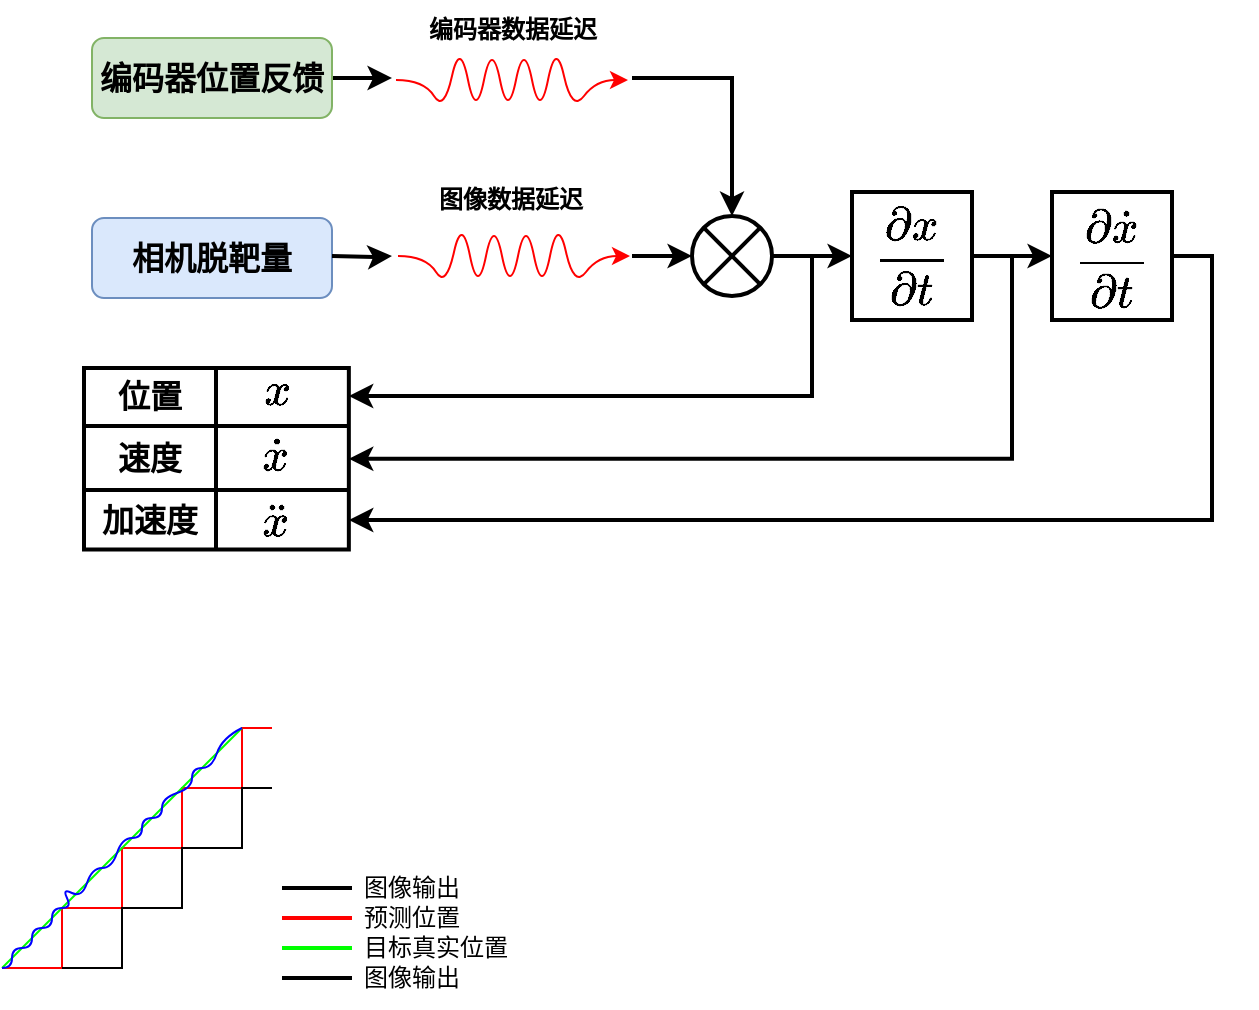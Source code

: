 <mxfile version="20.2.7" type="github" pages="2">
  <diagram id="kPWaynz6aoJH5VI-K3gA" name="第 1 页">
    <mxGraphModel dx="404" dy="274" grid="1" gridSize="5" guides="1" tooltips="1" connect="1" arrows="1" fold="1" page="1" pageScale="1" pageWidth="1169" pageHeight="827" math="1" shadow="0">
      <root>
        <mxCell id="0" />
        <mxCell id="1" parent="0" />
        <mxCell id="ETjB2wZACqDURuIevtS6-14" value="" style="verticalLabelPosition=bottom;verticalAlign=top;html=1;shape=mxgraph.flowchart.or;strokeColor=default;strokeWidth=2;" parent="1" vertex="1">
          <mxGeometry x="440" y="244" width="40" height="40" as="geometry" />
        </mxCell>
        <mxCell id="ETjB2wZACqDURuIevtS6-5" value="" style="edgeStyle=orthogonalEdgeStyle;rounded=0;orthogonalLoop=1;jettySize=auto;html=1;strokeWidth=2;exitX=1;exitY=0.5;exitDx=0;exitDy=0;" parent="1" source="ETjB2wZACqDURuIevtS6-1" edge="1">
          <mxGeometry relative="1" as="geometry">
            <mxPoint x="290" y="175" as="targetPoint" />
            <Array as="points">
              <mxPoint x="275" y="175" />
              <mxPoint x="275" y="175" />
            </Array>
          </mxGeometry>
        </mxCell>
        <mxCell id="ETjB2wZACqDURuIevtS6-1" value="编码器位置反馈" style="rounded=1;whiteSpace=wrap;html=1;fillColor=#d5e8d4;strokeColor=#82b366;fontStyle=1;fontSize=16;" parent="1" vertex="1">
          <mxGeometry x="140" y="155" width="120" height="40" as="geometry" />
        </mxCell>
        <mxCell id="ETjB2wZACqDURuIevtS6-3" value="相机脱靶量" style="rounded=1;whiteSpace=wrap;html=1;fillColor=#dae8fc;strokeColor=#6c8ebf;fontStyle=1;fontSize=16;" parent="1" vertex="1">
          <mxGeometry x="140" y="245" width="120" height="40" as="geometry" />
        </mxCell>
        <mxCell id="ETjB2wZACqDURuIevtS6-13" style="edgeStyle=orthogonalEdgeStyle;rounded=0;orthogonalLoop=1;jettySize=auto;html=1;exitX=1;exitY=0.5;exitDx=0;exitDy=0;entryX=0.5;entryY=0;entryDx=0;entryDy=0;entryPerimeter=0;strokeWidth=2;" parent="1" source="ETjB2wZACqDURuIevtS6-4" target="ETjB2wZACqDURuIevtS6-14" edge="1">
          <mxGeometry relative="1" as="geometry">
            <mxPoint x="487" y="250" as="targetPoint" />
          </mxGeometry>
        </mxCell>
        <mxCell id="ETjB2wZACqDURuIevtS6-4" value="" style="rounded=1;whiteSpace=wrap;html=1;strokeColor=none;" parent="1" vertex="1">
          <mxGeometry x="290" y="145" width="120" height="60" as="geometry" />
        </mxCell>
        <mxCell id="ETjB2wZACqDURuIevtS6-8" value="" style="curved=1;endArrow=classic;html=1;rounded=0;strokeColor=#FF0000;" parent="1" edge="1">
          <mxGeometry width="50" height="50" relative="1" as="geometry">
            <mxPoint x="292" y="176" as="sourcePoint" />
            <mxPoint x="408" y="176" as="targetPoint" />
            <Array as="points">
              <mxPoint x="306" y="176" />
              <mxPoint x="316" y="192" />
              <mxPoint x="324" y="156" />
              <mxPoint x="332" y="196" />
              <mxPoint x="340" y="156" />
              <mxPoint x="348" y="196" />
              <mxPoint x="356" y="156" />
              <mxPoint x="364" y="196" />
              <mxPoint x="372" y="156" />
              <mxPoint x="380" y="192" />
              <mxPoint x="392" y="176" />
            </Array>
          </mxGeometry>
        </mxCell>
        <mxCell id="ETjB2wZACqDURuIevtS6-10" value="" style="edgeStyle=orthogonalEdgeStyle;rounded=0;orthogonalLoop=1;jettySize=auto;html=1;strokeWidth=2;" parent="1" target="ETjB2wZACqDURuIevtS6-11" edge="1">
          <mxGeometry relative="1" as="geometry">
            <mxPoint x="260" y="264" as="sourcePoint" />
          </mxGeometry>
        </mxCell>
        <mxCell id="ETjB2wZACqDURuIevtS6-17" style="edgeStyle=orthogonalEdgeStyle;rounded=0;orthogonalLoop=1;jettySize=auto;html=1;exitX=1;exitY=0.5;exitDx=0;exitDy=0;entryX=0;entryY=0.5;entryDx=0;entryDy=0;entryPerimeter=0;strokeWidth=2;" parent="1" source="ETjB2wZACqDURuIevtS6-11" target="ETjB2wZACqDURuIevtS6-14" edge="1">
          <mxGeometry relative="1" as="geometry" />
        </mxCell>
        <mxCell id="ETjB2wZACqDURuIevtS6-11" value="" style="rounded=1;whiteSpace=wrap;html=1;strokeColor=none;" parent="1" vertex="1">
          <mxGeometry x="290" y="234" width="120" height="60" as="geometry" />
        </mxCell>
        <mxCell id="ETjB2wZACqDURuIevtS6-9" value="" style="curved=1;endArrow=classic;html=1;rounded=0;strokeColor=#FF0000;" parent="1" edge="1">
          <mxGeometry width="50" height="50" relative="1" as="geometry">
            <mxPoint x="293.0" y="264" as="sourcePoint" />
            <mxPoint x="409" y="264" as="targetPoint" />
            <Array as="points">
              <mxPoint x="307" y="264" />
              <mxPoint x="317" y="280" />
              <mxPoint x="325" y="244" />
              <mxPoint x="333" y="284" />
              <mxPoint x="341" y="244" />
              <mxPoint x="349" y="284" />
              <mxPoint x="357" y="244" />
              <mxPoint x="365" y="284" />
              <mxPoint x="373" y="244" />
              <mxPoint x="381" y="280" />
              <mxPoint x="393" y="264" />
            </Array>
          </mxGeometry>
        </mxCell>
        <mxCell id="ETjB2wZACqDURuIevtS6-23" value="" style="edgeStyle=orthogonalEdgeStyle;rounded=0;orthogonalLoop=1;jettySize=auto;html=1;fontFamily=微软雅黑;strokeWidth=2;" parent="1" source="ETjB2wZACqDURuIevtS6-14" target="ETjB2wZACqDURuIevtS6-22" edge="1">
          <mxGeometry relative="1" as="geometry" />
        </mxCell>
        <mxCell id="ETjB2wZACqDURuIevtS6-60" style="edgeStyle=orthogonalEdgeStyle;rounded=0;orthogonalLoop=1;jettySize=auto;html=1;exitX=1;exitY=0.5;exitDx=0;exitDy=0;exitPerimeter=0;entryX=1;entryY=0.5;entryDx=0;entryDy=0;fontFamily=微软雅黑;fontSize=23;strokeWidth=2;" parent="1" source="ETjB2wZACqDURuIevtS6-14" target="ETjB2wZACqDURuIevtS6-25" edge="1">
          <mxGeometry relative="1" as="geometry">
            <Array as="points">
              <mxPoint x="500" y="264" />
              <mxPoint x="500" y="334" />
              <mxPoint x="268" y="334" />
            </Array>
          </mxGeometry>
        </mxCell>
        <mxCell id="ETjB2wZACqDURuIevtS6-19" value="编码器数据延迟" style="text;html=1;resizable=0;autosize=1;align=center;verticalAlign=middle;points=[];fillColor=none;strokeColor=none;rounded=0;fontFamily=微软雅黑;fontStyle=1" parent="1" vertex="1">
          <mxGeometry x="297.5" y="136" width="105" height="30" as="geometry" />
        </mxCell>
        <mxCell id="ETjB2wZACqDURuIevtS6-21" value="图像数据延迟" style="text;html=1;resizable=0;autosize=1;align=center;verticalAlign=middle;points=[];fillColor=none;strokeColor=none;rounded=0;fontFamily=微软雅黑;fontStyle=1" parent="1" vertex="1">
          <mxGeometry x="301" y="221" width="95" height="30" as="geometry" />
        </mxCell>
        <mxCell id="ETjB2wZACqDURuIevtS6-43" value="" style="edgeStyle=orthogonalEdgeStyle;rounded=0;orthogonalLoop=1;jettySize=auto;html=1;fontFamily=微软雅黑;fontSize=23;strokeWidth=2;" parent="1" source="ETjB2wZACqDURuIevtS6-22" target="ETjB2wZACqDURuIevtS6-42" edge="1">
          <mxGeometry relative="1" as="geometry" />
        </mxCell>
        <mxCell id="ETjB2wZACqDURuIevtS6-61" style="edgeStyle=orthogonalEdgeStyle;rounded=0;orthogonalLoop=1;jettySize=auto;html=1;exitX=1;exitY=0.5;exitDx=0;exitDy=0;fontFamily=微软雅黑;fontSize=23;strokeWidth=2;entryX=1;entryY=0.5;entryDx=0;entryDy=0;" parent="1" source="ETjB2wZACqDURuIevtS6-22" target="ETjB2wZACqDURuIevtS6-24" edge="1">
          <mxGeometry relative="1" as="geometry">
            <mxPoint x="310" y="360" as="targetPoint" />
            <Array as="points">
              <mxPoint x="600" y="264" />
              <mxPoint x="600" y="365" />
            </Array>
          </mxGeometry>
        </mxCell>
        <mxCell id="ETjB2wZACqDURuIevtS6-22" value="\[\frac{{\partial x}}{{\partial t}}\]" style="whiteSpace=wrap;html=1;verticalAlign=middle;fontSize=23;fontFamily=Times New Roman;fontStyle=1;strokeWidth=2;" parent="1" vertex="1">
          <mxGeometry x="520" y="232" width="60" height="64" as="geometry" />
        </mxCell>
        <mxCell id="ETjB2wZACqDURuIevtS6-58" style="edgeStyle=orthogonalEdgeStyle;rounded=0;orthogonalLoop=1;jettySize=auto;html=1;exitX=1;exitY=0.5;exitDx=0;exitDy=0;fontFamily=微软雅黑;fontSize=23;strokeWidth=2;entryX=1;entryY=0.5;entryDx=0;entryDy=0;" parent="1" source="ETjB2wZACqDURuIevtS6-42" target="ETjB2wZACqDURuIevtS6-33" edge="1">
          <mxGeometry relative="1" as="geometry">
            <mxPoint x="365" y="470" as="targetPoint" />
          </mxGeometry>
        </mxCell>
        <mxCell id="ETjB2wZACqDURuIevtS6-42" value="\[\frac{{\partial \dot x}}{{\partial t}}\]" style="rounded=0;whiteSpace=wrap;html=1;fontSize=23;fontFamily=Times New Roman;fontStyle=1;strokeWidth=2;" parent="1" vertex="1">
          <mxGeometry x="620" y="232" width="60" height="64" as="geometry" />
        </mxCell>
        <mxCell id="ETjB2wZACqDURuIevtS6-63" value="" style="group;strokeWidth=1;strokeColor=none;" parent="1" vertex="1" connectable="0">
          <mxGeometry x="440" y="244" width="40" height="40" as="geometry" />
        </mxCell>
        <mxCell id="ETjB2wZACqDURuIevtS6-15" value="" style="shape=image;html=1;verticalAlign=top;verticalLabelPosition=bottom;labelBackgroundColor=#ffffff;imageAspect=0;aspect=fixed;image=https://cdn3.iconfinder.com/data/icons/user-interface-169/32/plus-128.png;strokeColor=default;" parent="ETjB2wZACqDURuIevtS6-63" vertex="1">
          <mxGeometry x="10" width="20" height="20" as="geometry" />
        </mxCell>
        <mxCell id="ETjB2wZACqDURuIevtS6-16" value="" style="shape=image;html=1;verticalAlign=top;verticalLabelPosition=bottom;labelBackgroundColor=#ffffff;imageAspect=0;aspect=fixed;image=https://cdn3.iconfinder.com/data/icons/user-interface-169/32/plus-128.png;strokeColor=default;" parent="ETjB2wZACqDURuIevtS6-63" vertex="1">
          <mxGeometry y="10" width="20" height="20" as="geometry" />
        </mxCell>
        <mxCell id="ETjB2wZACqDURuIevtS6-24" value="" style="shape=table;whiteSpace=wrap;startSize=0;container=1;collapsible=0;childLayout=tableLayout;fontFamily=微软雅黑;fontSize=16;strokeColor=default;html=1;strokeWidth=2;" parent="1" vertex="1">
          <mxGeometry x="136" y="319.995" width="132.427" height="90.728" as="geometry" />
        </mxCell>
        <mxCell id="ETjB2wZACqDURuIevtS6-25" value="" style="shape=tableRow;horizontal=0;startSize=0;swimlaneHead=0;swimlaneBody=0;top=0;left=0;bottom=0;right=0;collapsible=0;dropTarget=0;fillColor=none;points=[[0,0.5],[1,0.5]];portConstraint=eastwest;fontFamily=Times New Roman;fontSize=23;strokeColor=default;" parent="ETjB2wZACqDURuIevtS6-24" vertex="1">
          <mxGeometry width="132.427" height="29" as="geometry" />
        </mxCell>
        <mxCell id="ETjB2wZACqDURuIevtS6-26" value="位置" style="shape=partialRectangle;html=1;whiteSpace=wrap;connectable=0;fillColor=none;top=0;left=0;bottom=0;right=0;overflow=hidden;fontFamily=Times New Roman;fontSize=16;strokeColor=default;fontStyle=1" parent="ETjB2wZACqDURuIevtS6-25" vertex="1">
          <mxGeometry width="66" height="29" as="geometry">
            <mxRectangle width="66" height="29" as="alternateBounds" />
          </mxGeometry>
        </mxCell>
        <mxCell id="ETjB2wZACqDURuIevtS6-27" value="" style="shape=partialRectangle;html=1;whiteSpace=wrap;connectable=0;fillColor=none;top=0;left=0;bottom=0;right=0;overflow=hidden;fontFamily=Times New Roman;fontSize=16;strokeColor=default;verticalAlign=middle;labelPosition=center;verticalLabelPosition=middle;align=center;" parent="ETjB2wZACqDURuIevtS6-25" vertex="1">
          <mxGeometry x="66" width="66" height="29" as="geometry">
            <mxRectangle width="66" height="29" as="alternateBounds" />
          </mxGeometry>
        </mxCell>
        <mxCell id="ETjB2wZACqDURuIevtS6-29" value="" style="shape=tableRow;horizontal=0;startSize=0;swimlaneHead=0;swimlaneBody=0;top=0;left=0;bottom=0;right=0;collapsible=0;dropTarget=0;fillColor=none;points=[[0,0.5],[1,0.5]];portConstraint=eastwest;fontFamily=Times New Roman;fontSize=23;strokeColor=default;" parent="ETjB2wZACqDURuIevtS6-24" vertex="1">
          <mxGeometry y="29" width="132.427" height="32" as="geometry" />
        </mxCell>
        <mxCell id="ETjB2wZACqDURuIevtS6-30" value="&lt;b&gt;速度&lt;/b&gt;" style="shape=partialRectangle;html=1;whiteSpace=wrap;connectable=0;fillColor=none;top=0;left=0;bottom=0;right=0;overflow=hidden;fontFamily=Times New Roman;fontSize=16;strokeColor=default;" parent="ETjB2wZACqDURuIevtS6-29" vertex="1">
          <mxGeometry width="66" height="32" as="geometry">
            <mxRectangle width="66" height="32" as="alternateBounds" />
          </mxGeometry>
        </mxCell>
        <mxCell id="ETjB2wZACqDURuIevtS6-31" value="" style="shape=partialRectangle;html=1;whiteSpace=wrap;connectable=0;fillColor=none;top=0;left=0;bottom=0;right=0;overflow=hidden;fontFamily=Times New Roman;fontSize=23;strokeColor=default;" parent="ETjB2wZACqDURuIevtS6-29" vertex="1">
          <mxGeometry x="66" width="66" height="32" as="geometry">
            <mxRectangle width="66" height="32" as="alternateBounds" />
          </mxGeometry>
        </mxCell>
        <mxCell id="ETjB2wZACqDURuIevtS6-33" value="" style="shape=tableRow;horizontal=0;startSize=0;swimlaneHead=0;swimlaneBody=0;top=0;left=0;bottom=0;right=0;collapsible=0;dropTarget=0;fillColor=none;points=[[0,0.5],[1,0.5]];portConstraint=eastwest;fontFamily=Times New Roman;fontSize=23;strokeColor=default;" parent="ETjB2wZACqDURuIevtS6-24" vertex="1">
          <mxGeometry y="61" width="132.427" height="30" as="geometry" />
        </mxCell>
        <mxCell id="ETjB2wZACqDURuIevtS6-34" value="&lt;b&gt;加速度&lt;/b&gt;" style="shape=partialRectangle;html=1;whiteSpace=wrap;connectable=0;fillColor=none;top=0;left=0;bottom=0;right=0;overflow=hidden;fontFamily=Times New Roman;fontSize=16;strokeColor=default;" parent="ETjB2wZACqDURuIevtS6-33" vertex="1">
          <mxGeometry width="66" height="30" as="geometry">
            <mxRectangle width="66" height="30" as="alternateBounds" />
          </mxGeometry>
        </mxCell>
        <mxCell id="ETjB2wZACqDURuIevtS6-35" value="" style="shape=partialRectangle;html=1;whiteSpace=wrap;connectable=0;fillColor=none;top=0;left=0;bottom=0;right=0;overflow=hidden;fontFamily=Times New Roman;fontSize=23;strokeColor=default;" parent="ETjB2wZACqDURuIevtS6-33" vertex="1">
          <mxGeometry x="66" width="66" height="30" as="geometry">
            <mxRectangle width="66" height="30" as="alternateBounds" />
          </mxGeometry>
        </mxCell>
        <mxCell id="ETjB2wZACqDURuIevtS6-41" value="&lt;span style=&quot;font-family: &amp;quot;Times New Roman&amp;quot;;&quot;&gt;\[\ddot x\]&lt;/span&gt;" style="text;html=1;resizable=0;autosize=1;align=center;verticalAlign=middle;points=[];fillColor=none;strokeColor=none;rounded=0;fontFamily=微软雅黑;fontSize=23;" parent="1" vertex="1">
          <mxGeometry x="175" y="375" width="112" height="41" as="geometry" />
        </mxCell>
        <mxCell id="ETjB2wZACqDURuIevtS6-51" value="&lt;span style=&quot;font-family: &amp;quot;Times New Roman&amp;quot;; font-size: 23px;&quot;&gt;\[\dot x\]&lt;/span&gt;" style="text;html=1;resizable=0;autosize=1;align=center;verticalAlign=middle;points=[];fillColor=none;strokeColor=none;rounded=0;fontFamily=微软雅黑;fontSize=16;" parent="1" vertex="1">
          <mxGeometry x="181" y="343" width="100" height="41" as="geometry" />
        </mxCell>
        <mxCell id="ETjB2wZACqDURuIevtS6-52" value="&lt;span style=&quot;font-family: &amp;quot;Times New Roman&amp;quot;;&quot;&gt;&lt;font style=&quot;font-size: 23px;&quot;&gt;\[x\]&lt;/font&gt;&lt;/span&gt;" style="text;html=1;resizable=0;autosize=1;align=center;verticalAlign=middle;points=[];fillColor=none;strokeColor=none;rounded=0;fontFamily=微软雅黑;fontSize=16;" parent="1" vertex="1">
          <mxGeometry x="202" y="310" width="59" height="41" as="geometry" />
        </mxCell>
        <mxCell id="vC1XYgTzlCAW_7n_ZLrN-1" value="" style="pointerEvents=1;verticalLabelPosition=bottom;shadow=0;dashed=0;align=center;html=1;verticalAlign=top;shape=mxgraph.electrical.waveforms.step_1;strokeColor=#FF0000;" vertex="1" parent="1">
          <mxGeometry x="110" y="590" width="30" height="30" as="geometry" />
        </mxCell>
        <mxCell id="vC1XYgTzlCAW_7n_ZLrN-2" value="" style="pointerEvents=1;verticalLabelPosition=bottom;shadow=0;dashed=0;align=center;html=1;verticalAlign=top;shape=mxgraph.electrical.waveforms.step_1;fillColor=none;strokeColor=#FF0000;" vertex="1" parent="1">
          <mxGeometry x="140" y="560" width="30" height="30" as="geometry" />
        </mxCell>
        <mxCell id="vC1XYgTzlCAW_7n_ZLrN-3" value="" style="pointerEvents=1;verticalLabelPosition=bottom;shadow=0;dashed=0;align=center;html=1;verticalAlign=top;shape=mxgraph.electrical.waveforms.step_1;fillColor=none;strokeColor=#FF0000;" vertex="1" parent="1">
          <mxGeometry x="170" y="530" width="30" height="30" as="geometry" />
        </mxCell>
        <mxCell id="vC1XYgTzlCAW_7n_ZLrN-5" value="" style="pointerEvents=1;verticalLabelPosition=bottom;shadow=0;dashed=0;align=center;html=1;verticalAlign=top;shape=mxgraph.electrical.waveforms.step_1;fillColor=none;strokeColor=#FF0000;" vertex="1" parent="1">
          <mxGeometry x="200" y="500" width="30" height="30" as="geometry" />
        </mxCell>
        <mxCell id="vC1XYgTzlCAW_7n_ZLrN-6" value="" style="endArrow=none;html=1;rounded=0;strokeColor=#00FF00;" edge="1" parent="1">
          <mxGeometry width="50" height="50" relative="1" as="geometry">
            <mxPoint x="95" y="620" as="sourcePoint" />
            <mxPoint x="215" y="500" as="targetPoint" />
          </mxGeometry>
        </mxCell>
        <mxCell id="vC1XYgTzlCAW_7n_ZLrN-8" value="" style="endArrow=none;html=1;rounded=0;strokeColor=#FF0000;" edge="1" parent="1">
          <mxGeometry width="50" height="50" relative="1" as="geometry">
            <mxPoint x="110" y="620" as="sourcePoint" />
            <mxPoint x="95" y="620" as="targetPoint" />
          </mxGeometry>
        </mxCell>
        <mxCell id="vC1XYgTzlCAW_7n_ZLrN-12" value="" style="curved=1;endArrow=none;html=1;rounded=0;strokeColor=#0000FF;endFill=0;" edge="1" parent="1">
          <mxGeometry width="50" height="50" relative="1" as="geometry">
            <mxPoint x="95" y="620" as="sourcePoint" />
            <mxPoint x="215" y="500" as="targetPoint" />
            <Array as="points">
              <mxPoint x="100" y="620" />
              <mxPoint x="100" y="610" />
              <mxPoint x="110" y="610" />
              <mxPoint x="110" y="600" />
              <mxPoint x="120" y="600" />
              <mxPoint x="120" y="590" />
              <mxPoint x="130" y="590" />
              <mxPoint x="125" y="580" />
              <mxPoint x="135" y="585" />
              <mxPoint x="140" y="570" />
              <mxPoint x="150" y="570" />
              <mxPoint x="155" y="555" />
              <mxPoint x="165" y="555" />
              <mxPoint x="165" y="545" />
              <mxPoint x="175" y="545" />
              <mxPoint x="175" y="535" />
              <mxPoint x="190" y="530" />
              <mxPoint x="190" y="520" />
              <mxPoint x="200" y="520" />
              <mxPoint x="205" y="505" />
            </Array>
          </mxGeometry>
        </mxCell>
        <mxCell id="vC1XYgTzlCAW_7n_ZLrN-13" value="" style="pointerEvents=1;verticalLabelPosition=bottom;shadow=0;dashed=0;align=center;html=1;verticalAlign=top;shape=mxgraph.electrical.waveforms.step_1;strokeColor=#000000;" vertex="1" parent="1">
          <mxGeometry x="140" y="590" width="30" height="30" as="geometry" />
        </mxCell>
        <mxCell id="vC1XYgTzlCAW_7n_ZLrN-14" value="" style="pointerEvents=1;verticalLabelPosition=bottom;shadow=0;dashed=0;align=center;html=1;verticalAlign=top;shape=mxgraph.electrical.waveforms.step_1;fillColor=none;strokeColor=#000000;" vertex="1" parent="1">
          <mxGeometry x="170" y="560" width="30" height="30" as="geometry" />
        </mxCell>
        <mxCell id="vC1XYgTzlCAW_7n_ZLrN-15" value="" style="pointerEvents=1;verticalLabelPosition=bottom;shadow=0;dashed=0;align=center;html=1;verticalAlign=top;shape=mxgraph.electrical.waveforms.step_1;fillColor=none;strokeColor=#000000;" vertex="1" parent="1">
          <mxGeometry x="200" y="530" width="30" height="30" as="geometry" />
        </mxCell>
        <mxCell id="vC1XYgTzlCAW_7n_ZLrN-17" value="" style="endArrow=none;html=1;rounded=0;strokeColor=#000000;" edge="1" parent="1">
          <mxGeometry width="50" height="50" relative="1" as="geometry">
            <mxPoint x="140.0" y="620" as="sourcePoint" />
            <mxPoint x="125.0" y="620" as="targetPoint" />
          </mxGeometry>
        </mxCell>
        <mxCell id="vC1XYgTzlCAW_7n_ZLrN-19" value="" style="line;strokeWidth=2;html=1;fillColor=none;" vertex="1" parent="1">
          <mxGeometry x="235" y="575" width="35" height="10" as="geometry" />
        </mxCell>
        <mxCell id="vC1XYgTzlCAW_7n_ZLrN-20" value="图像输出" style="text;html=1;resizable=0;autosize=1;align=left;verticalAlign=middle;points=[];fillColor=none;strokeColor=none;rounded=0;" vertex="1" parent="1">
          <mxGeometry x="273.5" y="565" width="70" height="30" as="geometry" />
        </mxCell>
        <mxCell id="vC1XYgTzlCAW_7n_ZLrN-21" value="" style="line;strokeWidth=2;html=1;fillColor=none;strokeColor=#FF0000;" vertex="1" parent="1">
          <mxGeometry x="235" y="590" width="35" height="10" as="geometry" />
        </mxCell>
        <mxCell id="vC1XYgTzlCAW_7n_ZLrN-22" value="预测位置" style="text;html=1;resizable=0;autosize=1;align=left;verticalAlign=middle;points=[];fillColor=none;strokeColor=none;rounded=0;" vertex="1" parent="1">
          <mxGeometry x="273.5" y="580" width="70" height="30" as="geometry" />
        </mxCell>
        <mxCell id="vC1XYgTzlCAW_7n_ZLrN-23" value="" style="line;strokeWidth=2;html=1;fillColor=none;strokeColor=#00FF00;" vertex="1" parent="1">
          <mxGeometry x="235" y="605" width="35" height="10" as="geometry" />
        </mxCell>
        <mxCell id="vC1XYgTzlCAW_7n_ZLrN-24" value="目标真实位置" style="text;html=1;resizable=0;autosize=1;align=left;verticalAlign=middle;points=[];fillColor=none;strokeColor=none;rounded=0;" vertex="1" parent="1">
          <mxGeometry x="273.5" y="595" width="95" height="30" as="geometry" />
        </mxCell>
        <mxCell id="vC1XYgTzlCAW_7n_ZLrN-25" value="" style="line;strokeWidth=2;html=1;fillColor=none;" vertex="1" parent="1">
          <mxGeometry x="235" y="620" width="35" height="10" as="geometry" />
        </mxCell>
        <mxCell id="vC1XYgTzlCAW_7n_ZLrN-26" value="图像输出" style="text;html=1;resizable=0;autosize=1;align=left;verticalAlign=middle;points=[];fillColor=none;strokeColor=none;rounded=0;" vertex="1" parent="1">
          <mxGeometry x="273.5" y="610" width="70" height="30" as="geometry" />
        </mxCell>
      </root>
    </mxGraphModel>
  </diagram>
  <diagram id="sKNVliwVskS0EIgR3bHg" name="第 2 页">
    <mxGraphModel dx="1696" dy="1150" grid="1" gridSize="5" guides="1" tooltips="1" connect="1" arrows="1" fold="1" page="1" pageScale="1" pageWidth="1654" pageHeight="1169" math="1" shadow="0">
      <root>
        <mxCell id="0" />
        <mxCell id="1" parent="0" />
        <mxCell id="50w2XKnzX7Hpg0B45YHJ-12" value="" style="rounded=1;whiteSpace=wrap;html=1;shadow=0;labelBackgroundColor=none;sketch=0;fontFamily=微软雅黑;fontSize=24;strokeColor=default;strokeWidth=3;dashed=1;" parent="1" vertex="1">
          <mxGeometry x="574" y="360" width="290" height="455" as="geometry" />
        </mxCell>
        <mxCell id="y6r5eY_ZjJ58mcowF_fd-1" value="" style="edgeStyle=orthogonalEdgeStyle;rounded=0;orthogonalLoop=1;jettySize=auto;html=1;fontFamily=Times New Roman;fontSize=23;strokeColor=#000000;strokeWidth=3;" parent="1" source="y6r5eY_ZjJ58mcowF_fd-4" target="y6r5eY_ZjJ58mcowF_fd-6" edge="1">
          <mxGeometry relative="1" as="geometry" />
        </mxCell>
        <mxCell id="y6r5eY_ZjJ58mcowF_fd-2" style="edgeStyle=orthogonalEdgeStyle;rounded=0;orthogonalLoop=1;jettySize=auto;html=1;exitX=0.5;exitY=1;exitDx=0;exitDy=0;fontFamily=Times New Roman;fontSize=23;strokeColor=#000000;strokeWidth=3;startArrow=classic;startFill=1;endArrow=none;endFill=0;entryX=1;entryY=0.5;entryDx=0;entryDy=0;" parent="1" source="y6r5eY_ZjJ58mcowF_fd-4" target="y6r5eY_ZjJ58mcowF_fd-30" edge="1">
          <mxGeometry relative="1" as="geometry">
            <Array as="points">
              <mxPoint x="335" y="830" />
            </Array>
            <mxPoint x="325" y="605" as="targetPoint" />
          </mxGeometry>
        </mxCell>
        <mxCell id="y6r5eY_ZjJ58mcowF_fd-3" style="edgeStyle=orthogonalEdgeStyle;rounded=0;orthogonalLoop=1;jettySize=auto;html=1;exitX=0.5;exitY=0;exitDx=0;exitDy=0;fontFamily=Times New Roman;fontSize=23;startArrow=none;startFill=0;endArrow=classic;endFill=1;strokeColor=#000000;strokeWidth=3;entryX=0.25;entryY=0;entryDx=0;entryDy=0;" parent="1" source="y6r5eY_ZjJ58mcowF_fd-4" target="y6r5eY_ZjJ58mcowF_fd-22" edge="1">
          <mxGeometry relative="1" as="geometry">
            <mxPoint x="485" y="135" as="targetPoint" />
            <Array as="points">
              <mxPoint x="335" y="110" />
              <mxPoint x="487" y="110" />
            </Array>
          </mxGeometry>
        </mxCell>
        <mxCell id="y6r5eY_ZjJ58mcowF_fd-4" value="系统延迟" style="rounded=0;whiteSpace=wrap;html=1;fontFamily=Times New Roman;fontSize=24;strokeColor=#b85450;strokeWidth=2;fillColor=#f8cecc;" parent="1" vertex="1">
          <mxGeometry x="275" y="280" width="120" height="60" as="geometry" />
        </mxCell>
        <mxCell id="y6r5eY_ZjJ58mcowF_fd-5" value="" style="edgeStyle=orthogonalEdgeStyle;rounded=0;orthogonalLoop=1;jettySize=auto;html=1;fontFamily=Times New Roman;fontSize=23;strokeColor=#000000;strokeWidth=3;" parent="1" source="y6r5eY_ZjJ58mcowF_fd-6" target="y6r5eY_ZjJ58mcowF_fd-15" edge="1">
          <mxGeometry relative="1" as="geometry" />
        </mxCell>
        <mxCell id="y6r5eY_ZjJ58mcowF_fd-6" value="基于CA模型的Kalman滤波器" style="rounded=0;whiteSpace=wrap;html=1;fontFamily=Times New Roman;fontSize=24;strokeColor=#6c8ebf;strokeWidth=2;fillColor=#dae8fc;" parent="1" vertex="1">
          <mxGeometry x="440" y="270" width="159" height="80" as="geometry" />
        </mxCell>
        <mxCell id="y6r5eY_ZjJ58mcowF_fd-7" value="\[{G_p}(s)\]" style="rounded=1;whiteSpace=wrap;html=1;fontFamily=Times New Roman;fontSize=23;strokeColor=default;strokeWidth=3;" parent="1" vertex="1">
          <mxGeometry x="669" y="380" width="100" height="60" as="geometry" />
        </mxCell>
        <mxCell id="50w2XKnzX7Hpg0B45YHJ-6" style="edgeStyle=orthogonalEdgeStyle;rounded=0;orthogonalLoop=1;jettySize=auto;html=1;exitX=0.5;exitY=0;exitDx=0;exitDy=0;entryX=0.5;entryY=1;entryDx=0;entryDy=0;entryPerimeter=0;fontFamily=微软雅黑;fontSize=16;startArrow=classic;startFill=1;endArrow=none;endFill=0;strokeColor=default;strokeWidth=3;" parent="1" source="y6r5eY_ZjJ58mcowF_fd-10" target="y6r5eY_ZjJ58mcowF_fd-26" edge="1">
          <mxGeometry relative="1" as="geometry" />
        </mxCell>
        <mxCell id="y6r5eY_ZjJ58mcowF_fd-10" value="\[{G_v}(s)\]" style="rounded=1;whiteSpace=wrap;html=1;fontFamily=Times New Roman;fontSize=23;strokeColor=default;strokeWidth=3;" parent="1" vertex="1">
          <mxGeometry x="671.5" y="550" width="95" height="60" as="geometry" />
        </mxCell>
        <mxCell id="y6r5eY_ZjJ58mcowF_fd-13" style="edgeStyle=orthogonalEdgeStyle;rounded=0;orthogonalLoop=1;jettySize=auto;html=1;exitX=0.5;exitY=1;exitDx=0;exitDy=0;entryX=0.5;entryY=0;entryDx=0;entryDy=0;fontFamily=Times New Roman;fontSize=23;strokeColor=#000000;strokeWidth=3;startArrow=none;" parent="1" source="y6r5eY_ZjJ58mcowF_fd-15" target="y6r5eY_ZjJ58mcowF_fd-7" edge="1">
          <mxGeometry relative="1" as="geometry">
            <mxPoint x="766" y="308" as="sourcePoint" />
            <mxPoint x="842" y="308" as="targetPoint" />
          </mxGeometry>
        </mxCell>
        <mxCell id="y6r5eY_ZjJ58mcowF_fd-15" value="LSM拟合" style="rounded=0;whiteSpace=wrap;html=1;fontFamily=Times New Roman;fontSize=24;strokeColor=#9673a6;strokeWidth=2;fillColor=#e1d5e7;" parent="1" vertex="1">
          <mxGeometry x="659" y="280" width="120" height="60" as="geometry" />
        </mxCell>
        <mxCell id="y6r5eY_ZjJ58mcowF_fd-18" style="edgeStyle=orthogonalEdgeStyle;rounded=0;orthogonalLoop=1;jettySize=auto;html=1;exitX=1;exitY=0.5;exitDx=0;exitDy=0;entryX=0;entryY=0.5;entryDx=0;entryDy=0;fontFamily=Times New Roman;fontSize=23;strokeColor=#000000;strokeWidth=3;" parent="1" source="y6r5eY_ZjJ58mcowF_fd-19" target="y6r5eY_ZjJ58mcowF_fd-4" edge="1">
          <mxGeometry relative="1" as="geometry" />
        </mxCell>
        <mxCell id="y6r5eY_ZjJ58mcowF_fd-19" value="目标运动指令" style="rounded=1;whiteSpace=wrap;html=1;fontFamily=Times New Roman;fontSize=24;strokeColor=#82b366;strokeWidth=2;fillColor=#d5e8d4;" parent="1" vertex="1">
          <mxGeometry x="75" y="280" width="155" height="60" as="geometry" />
        </mxCell>
        <mxCell id="y6r5eY_ZjJ58mcowF_fd-20" style="edgeStyle=orthogonalEdgeStyle;rounded=0;orthogonalLoop=1;jettySize=auto;html=1;exitX=0.5;exitY=1;exitDx=0;exitDy=0;entryX=0.5;entryY=0;entryDx=0;entryDy=0;fontFamily=Times New Roman;fontSize=23;startArrow=none;startFill=0;endArrow=classic;endFill=1;strokeColor=#000000;strokeWidth=3;" parent="1" source="y6r5eY_ZjJ58mcowF_fd-22" target="y6r5eY_ZjJ58mcowF_fd-6" edge="1">
          <mxGeometry relative="1" as="geometry" />
        </mxCell>
        <mxCell id="y6r5eY_ZjJ58mcowF_fd-21" style="edgeStyle=orthogonalEdgeStyle;rounded=0;orthogonalLoop=1;jettySize=auto;html=1;exitX=0.75;exitY=0;exitDx=0;exitDy=0;entryX=0;entryY=0.5;entryDx=0;entryDy=0;fontFamily=Times New Roman;fontSize=23;startArrow=classic;startFill=1;endArrow=none;endFill=0;strokeColor=#000000;strokeWidth=3;" parent="1" source="y6r5eY_ZjJ58mcowF_fd-22" target="y6r5eY_ZjJ58mcowF_fd-24" edge="1">
          <mxGeometry relative="1" as="geometry" />
        </mxCell>
        <mxCell id="y6r5eY_ZjJ58mcowF_fd-22" value="传感器数据&lt;br style=&quot;font-size: 24px;&quot;&gt;融合策略" style="rounded=0;whiteSpace=wrap;html=1;fontFamily=Times New Roman;fontSize=24;strokeColor=#d6b656;strokeWidth=2;fillColor=#fff2cc;" parent="1" vertex="1">
          <mxGeometry x="454.5" y="158" width="130" height="72" as="geometry" />
        </mxCell>
        <mxCell id="y6r5eY_ZjJ58mcowF_fd-23" style="edgeStyle=orthogonalEdgeStyle;rounded=0;orthogonalLoop=1;jettySize=auto;html=1;exitX=1;exitY=0.5;exitDx=0;exitDy=0;fontFamily=Times New Roman;fontSize=23;startArrow=classic;startFill=1;endArrow=none;endFill=0;strokeColor=#000000;strokeWidth=3;entryX=0.5;entryY=1;entryDx=0;entryDy=0;" parent="1" source="y6r5eY_ZjJ58mcowF_fd-24" target="50w2XKnzX7Hpg0B45YHJ-3" edge="1">
          <mxGeometry relative="1" as="geometry">
            <mxPoint x="820" y="820" as="targetPoint" />
            <Array as="points">
              <mxPoint x="880" y="110" />
              <mxPoint x="880" y="830" />
              <mxPoint x="720" y="830" />
              <mxPoint x="720" y="790" />
            </Array>
          </mxGeometry>
        </mxCell>
        <mxCell id="y6r5eY_ZjJ58mcowF_fd-24" value="系统测量估计延迟" style="rounded=0;whiteSpace=wrap;html=1;fontFamily=Times New Roman;fontSize=24;strokeColor=#b85450;strokeWidth=2;fillColor=#f8cecc;" parent="1" vertex="1">
          <mxGeometry x="601" y="80" width="208" height="60" as="geometry" />
        </mxCell>
        <mxCell id="50w2XKnzX7Hpg0B45YHJ-5" style="edgeStyle=orthogonalEdgeStyle;rounded=0;orthogonalLoop=1;jettySize=auto;html=1;exitX=0.5;exitY=0;exitDx=0;exitDy=0;exitPerimeter=0;entryX=0.5;entryY=1;entryDx=0;entryDy=0;fontFamily=微软雅黑;fontSize=16;startArrow=classic;startFill=1;endArrow=none;endFill=0;strokeColor=default;strokeWidth=3;" parent="1" source="y6r5eY_ZjJ58mcowF_fd-26" target="y6r5eY_ZjJ58mcowF_fd-7" edge="1">
          <mxGeometry relative="1" as="geometry" />
        </mxCell>
        <mxCell id="50w2XKnzX7Hpg0B45YHJ-10" style="edgeStyle=orthogonalEdgeStyle;rounded=0;orthogonalLoop=1;jettySize=auto;html=1;exitX=1;exitY=0.5;exitDx=0;exitDy=0;exitPerimeter=0;entryX=0.5;entryY=0;entryDx=0;entryDy=0;fontFamily=微软雅黑;fontSize=16;startArrow=classic;startFill=1;endArrow=none;endFill=0;strokeColor=default;strokeWidth=3;" parent="1" source="y6r5eY_ZjJ58mcowF_fd-26" target="50w2XKnzX7Hpg0B45YHJ-3" edge="1">
          <mxGeometry relative="1" as="geometry">
            <Array as="points">
              <mxPoint x="815" y="495" />
              <mxPoint x="815" y="720" />
              <mxPoint x="719" y="720" />
            </Array>
          </mxGeometry>
        </mxCell>
        <mxCell id="y6r5eY_ZjJ58mcowF_fd-26" value="" style="verticalLabelPosition=bottom;verticalAlign=top;html=1;shape=mxgraph.flowchart.or;strokeColor=default;fontFamily=Times New Roman;sketch=0;shadow=0;strokeWidth=2;" parent="1" vertex="1">
          <mxGeometry x="689" y="465" width="60" height="60" as="geometry" />
        </mxCell>
        <mxCell id="y6r5eY_ZjJ58mcowF_fd-27" style="edgeStyle=orthogonalEdgeStyle;rounded=0;orthogonalLoop=1;jettySize=auto;html=1;entryX=1;entryY=0.5;entryDx=0;entryDy=0;fontFamily=Times New Roman;fontSize=23;startArrow=classic;startFill=1;endArrow=none;endFill=0;strokeColor=#000000;strokeWidth=3;exitX=0;exitY=0.5;exitDx=0;exitDy=0;exitPerimeter=0;" parent="1" source="y6r5eY_ZjJ58mcowF_fd-26" target="y6r5eY_ZjJ58mcowF_fd-6" edge="1">
          <mxGeometry relative="1" as="geometry">
            <mxPoint x="940" y="285" as="sourcePoint" />
            <Array as="points">
              <mxPoint x="625" y="495" />
              <mxPoint x="625" y="310" />
            </Array>
          </mxGeometry>
        </mxCell>
        <mxCell id="y6r5eY_ZjJ58mcowF_fd-28" value="" style="shape=image;html=1;verticalAlign=top;verticalLabelPosition=bottom;labelBackgroundColor=#ffffff;imageAspect=0;aspect=fixed;image=https://cdn3.iconfinder.com/data/icons/user-interface-169/32/plus-128.png;strokeColor=default;fontFamily=Times New Roman;" parent="1" vertex="1">
          <mxGeometry x="689" y="480" width="30" height="30" as="geometry" />
        </mxCell>
        <mxCell id="y6r5eY_ZjJ58mcowF_fd-29" value="" style="shape=image;html=1;verticalAlign=top;verticalLabelPosition=bottom;labelBackgroundColor=#ffffff;imageAspect=0;aspect=fixed;image=https://cdn3.iconfinder.com/data/icons/geosm-e-commerce/48/substract-128.png;rounded=0;fontFamily=Times New Roman;fontSize=23;strokeColor=default;strokeWidth=2;" parent="1" vertex="1">
          <mxGeometry x="719" y="480" width="30" height="30" as="geometry" />
        </mxCell>
        <mxCell id="50w2XKnzX7Hpg0B45YHJ-9" style="edgeStyle=orthogonalEdgeStyle;rounded=0;orthogonalLoop=1;jettySize=auto;html=1;exitX=1;exitY=0.5;exitDx=0;exitDy=0;entryX=0.5;entryY=1;entryDx=0;entryDy=0;fontFamily=微软雅黑;fontSize=16;startArrow=classic;startFill=1;endArrow=none;endFill=0;strokeColor=default;strokeWidth=3;" parent="1" source="y6r5eY_ZjJ58mcowF_fd-30" target="50w2XKnzX7Hpg0B45YHJ-3" edge="1">
          <mxGeometry relative="1" as="geometry">
            <Array as="points">
              <mxPoint x="720" y="830" />
              <mxPoint x="720" y="790" />
            </Array>
          </mxGeometry>
        </mxCell>
        <mxCell id="y6r5eY_ZjJ58mcowF_fd-30" value="仪器实际位置" style="rounded=1;whiteSpace=wrap;html=1;fontFamily=Times New Roman;fontSize=24;strokeColor=#82b366;strokeWidth=2;fillColor=#d5e8d4;" parent="1" vertex="1">
          <mxGeometry x="75" y="800" width="155" height="60" as="geometry" />
        </mxCell>
        <mxCell id="50w2XKnzX7Hpg0B45YHJ-7" style="edgeStyle=orthogonalEdgeStyle;rounded=0;orthogonalLoop=1;jettySize=auto;html=1;exitX=0.5;exitY=0;exitDx=0;exitDy=0;entryX=0.5;entryY=1;entryDx=0;entryDy=0;fontFamily=微软雅黑;fontSize=16;startArrow=classic;startFill=1;endArrow=none;endFill=0;strokeColor=default;strokeWidth=3;" parent="1" source="y6r5eY_ZjJ58mcowF_fd-12" target="y6r5eY_ZjJ58mcowF_fd-10" edge="1">
          <mxGeometry relative="1" as="geometry" />
        </mxCell>
        <mxCell id="y6r5eY_ZjJ58mcowF_fd-12" value="\[{C_v}(s)\]" style="rounded=1;whiteSpace=wrap;html=1;fontFamily=Times New Roman;fontSize=23;strokeColor=default;strokeWidth=3;" parent="1" vertex="1">
          <mxGeometry x="671.5" y="640" width="95" height="60" as="geometry" />
        </mxCell>
        <mxCell id="50w2XKnzX7Hpg0B45YHJ-8" style="edgeStyle=orthogonalEdgeStyle;rounded=0;orthogonalLoop=1;jettySize=auto;html=1;exitX=0.5;exitY=0;exitDx=0;exitDy=0;entryX=0.5;entryY=1;entryDx=0;entryDy=0;fontFamily=微软雅黑;fontSize=16;startArrow=classic;startFill=1;endArrow=none;endFill=0;strokeColor=default;strokeWidth=3;" parent="1" source="50w2XKnzX7Hpg0B45YHJ-3" target="y6r5eY_ZjJ58mcowF_fd-12" edge="1">
          <mxGeometry relative="1" as="geometry" />
        </mxCell>
        <mxCell id="50w2XKnzX7Hpg0B45YHJ-3" value="\[\frac{1}{S}\]" style="rounded=0;whiteSpace=wrap;html=1;fontFamily=Times New Roman;fontSize=23;strokeColor=default;strokeWidth=3;" parent="1" vertex="1">
          <mxGeometry x="689" y="740" width="60" height="60" as="geometry" />
        </mxCell>
        <mxCell id="50w2XKnzX7Hpg0B45YHJ-11" value="速度前馈" style="text;html=1;resizable=0;autosize=1;align=center;verticalAlign=middle;points=[];fillColor=none;strokeColor=none;rounded=0;shadow=0;labelBackgroundColor=none;sketch=0;fontFamily=微软雅黑;fontSize=24;rotation=-90;fontStyle=1" parent="1" vertex="1">
          <mxGeometry x="544" y="410" width="115" height="45" as="geometry" />
        </mxCell>
        <mxCell id="50w2XKnzX7Hpg0B45YHJ-15" value="伺服控制环" style="text;html=1;resizable=0;autosize=1;align=center;verticalAlign=middle;points=[];fillColor=none;strokeColor=none;rounded=0;shadow=0;labelBackgroundColor=none;sketch=0;fontFamily=微软雅黑;fontSize=24;rotation=-90;fontStyle=1" parent="1" vertex="1">
          <mxGeometry x="480" y="565" width="140" height="45" as="geometry" />
        </mxCell>
      </root>
    </mxGraphModel>
  </diagram>
</mxfile>
